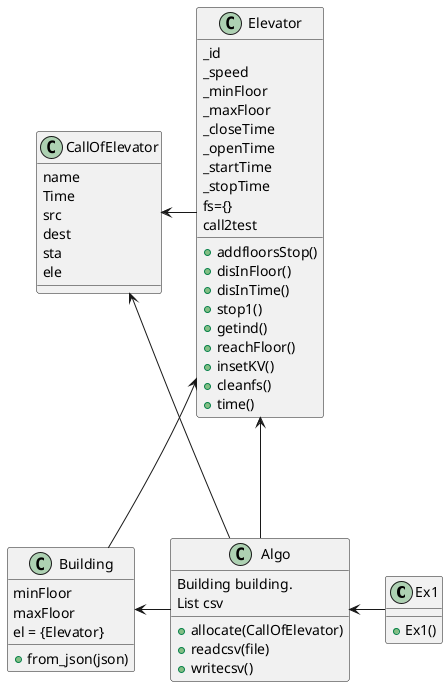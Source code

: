 @startuml
'https://plantuml.com/class-diagram


class Ex1{
+Ex1()
}

Algo <- Ex1
Building <- Algo
CallOfElevator <- Algo
Elevator <-- Algo
Elevator <--- Building
CallOfElevator <- Elevator

class CallOfElevator{
name
Time
src
dest
sta
ele
}
class Building{
minFloor
maxFloor
el = {Elevator}
+from_json(json)
}
class Algo {
Building building.
List csv
+allocate(CallOfElevator)
+readcsv(file)
+writecsv()
}
class Elevator{
_id
_speed
_minFloor
_maxFloor
_closeTime
_openTime
_startTime
_stopTime
fs={}
call2test
+addfloorsStop()
+disInFloor()
+disInTime()
+stop1()
+getind()
+reachFloor()
+insetKV()
+cleanfs()
+time()
}


@enduml